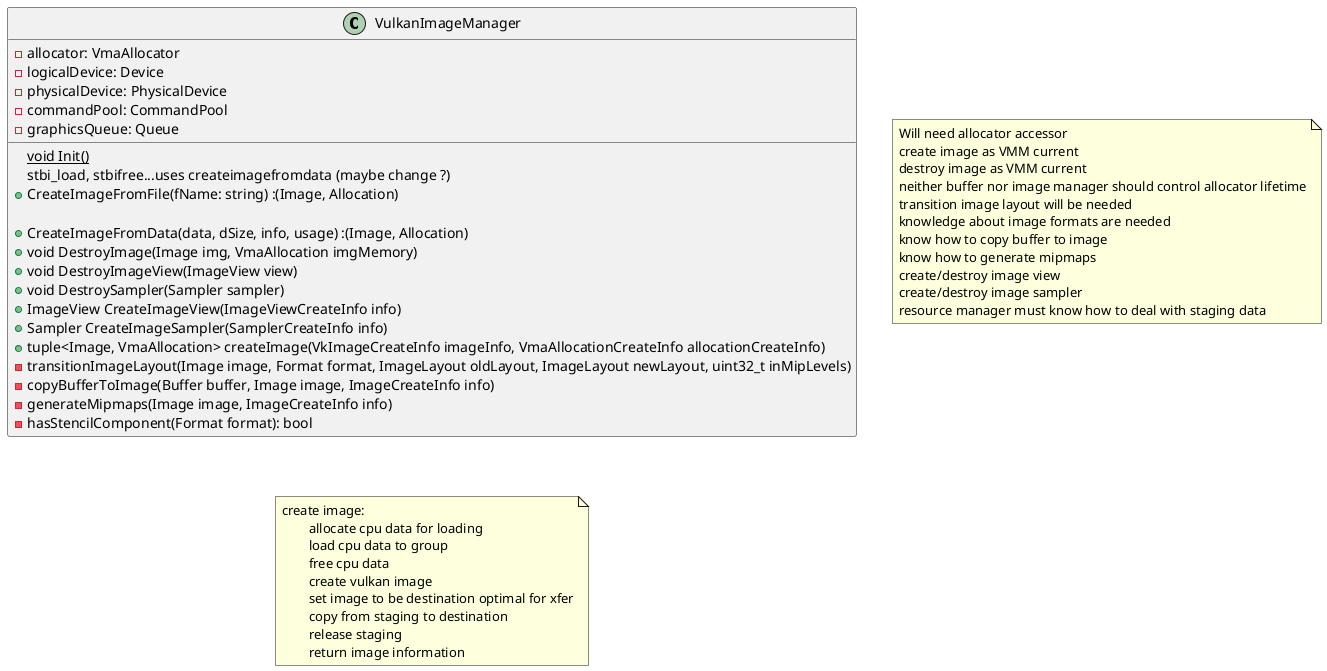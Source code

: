 @startuml VulkanImageManager
class VulkanImageManager{
	{static} void Init()
	- allocator: VmaAllocator
	- logicalDevice: Device
	- physicalDevice: PhysicalDevice
	- commandPool: CommandPool
	- graphicsQueue: Queue
	stbi_load, stbifree...uses createimagefromdata (maybe change ?)
	+ CreateImageFromFile(fName: string) :(Image, Allocation)
	
	+ CreateImageFromData(data, dSize, info, usage) :(Image, Allocation)
	+ void DestroyImage(Image img, VmaAllocation imgMemory)
	+ void DestroyImageView(ImageView view)
	+ void DestroySampler(Sampler sampler)
	+ ImageView CreateImageView(ImageViewCreateInfo info)
	+ Sampler CreateImageSampler(SamplerCreateInfo info)
	+ tuple<Image, VmaAllocation> createImage(VkImageCreateInfo imageInfo, VmaAllocationCreateInfo allocationCreateInfo)
	- transitionImageLayout(Image image, Format format, ImageLayout oldLayout, ImageLayout newLayout, uint32_t inMipLevels)
	- copyBufferToImage(Buffer buffer, Image image, ImageCreateInfo info)
	- generateMipmaps(Image image, ImageCreateInfo info)
	- hasStencilComponent(Format format): bool
}
note as N1
	Will need allocator accessor
	create image as VMM current
	destroy image as VMM current
	neither buffer nor image manager should control allocator lifetime
	transition image layout will be needed
	knowledge about image formats are needed
	know how to copy buffer to image
	know how to generate mipmaps
	create/destroy image view
	create/destroy image sampler
	resource manager must know how to deal with staging data
end note
note as N2
	create image:
		allocate cpu data for loading
		load cpu data to group
		free cpu data
		create vulkan image
		set image to be destination optimal for xfer
		copy from staging to destination
		release staging
		return image information
end note
@enduml